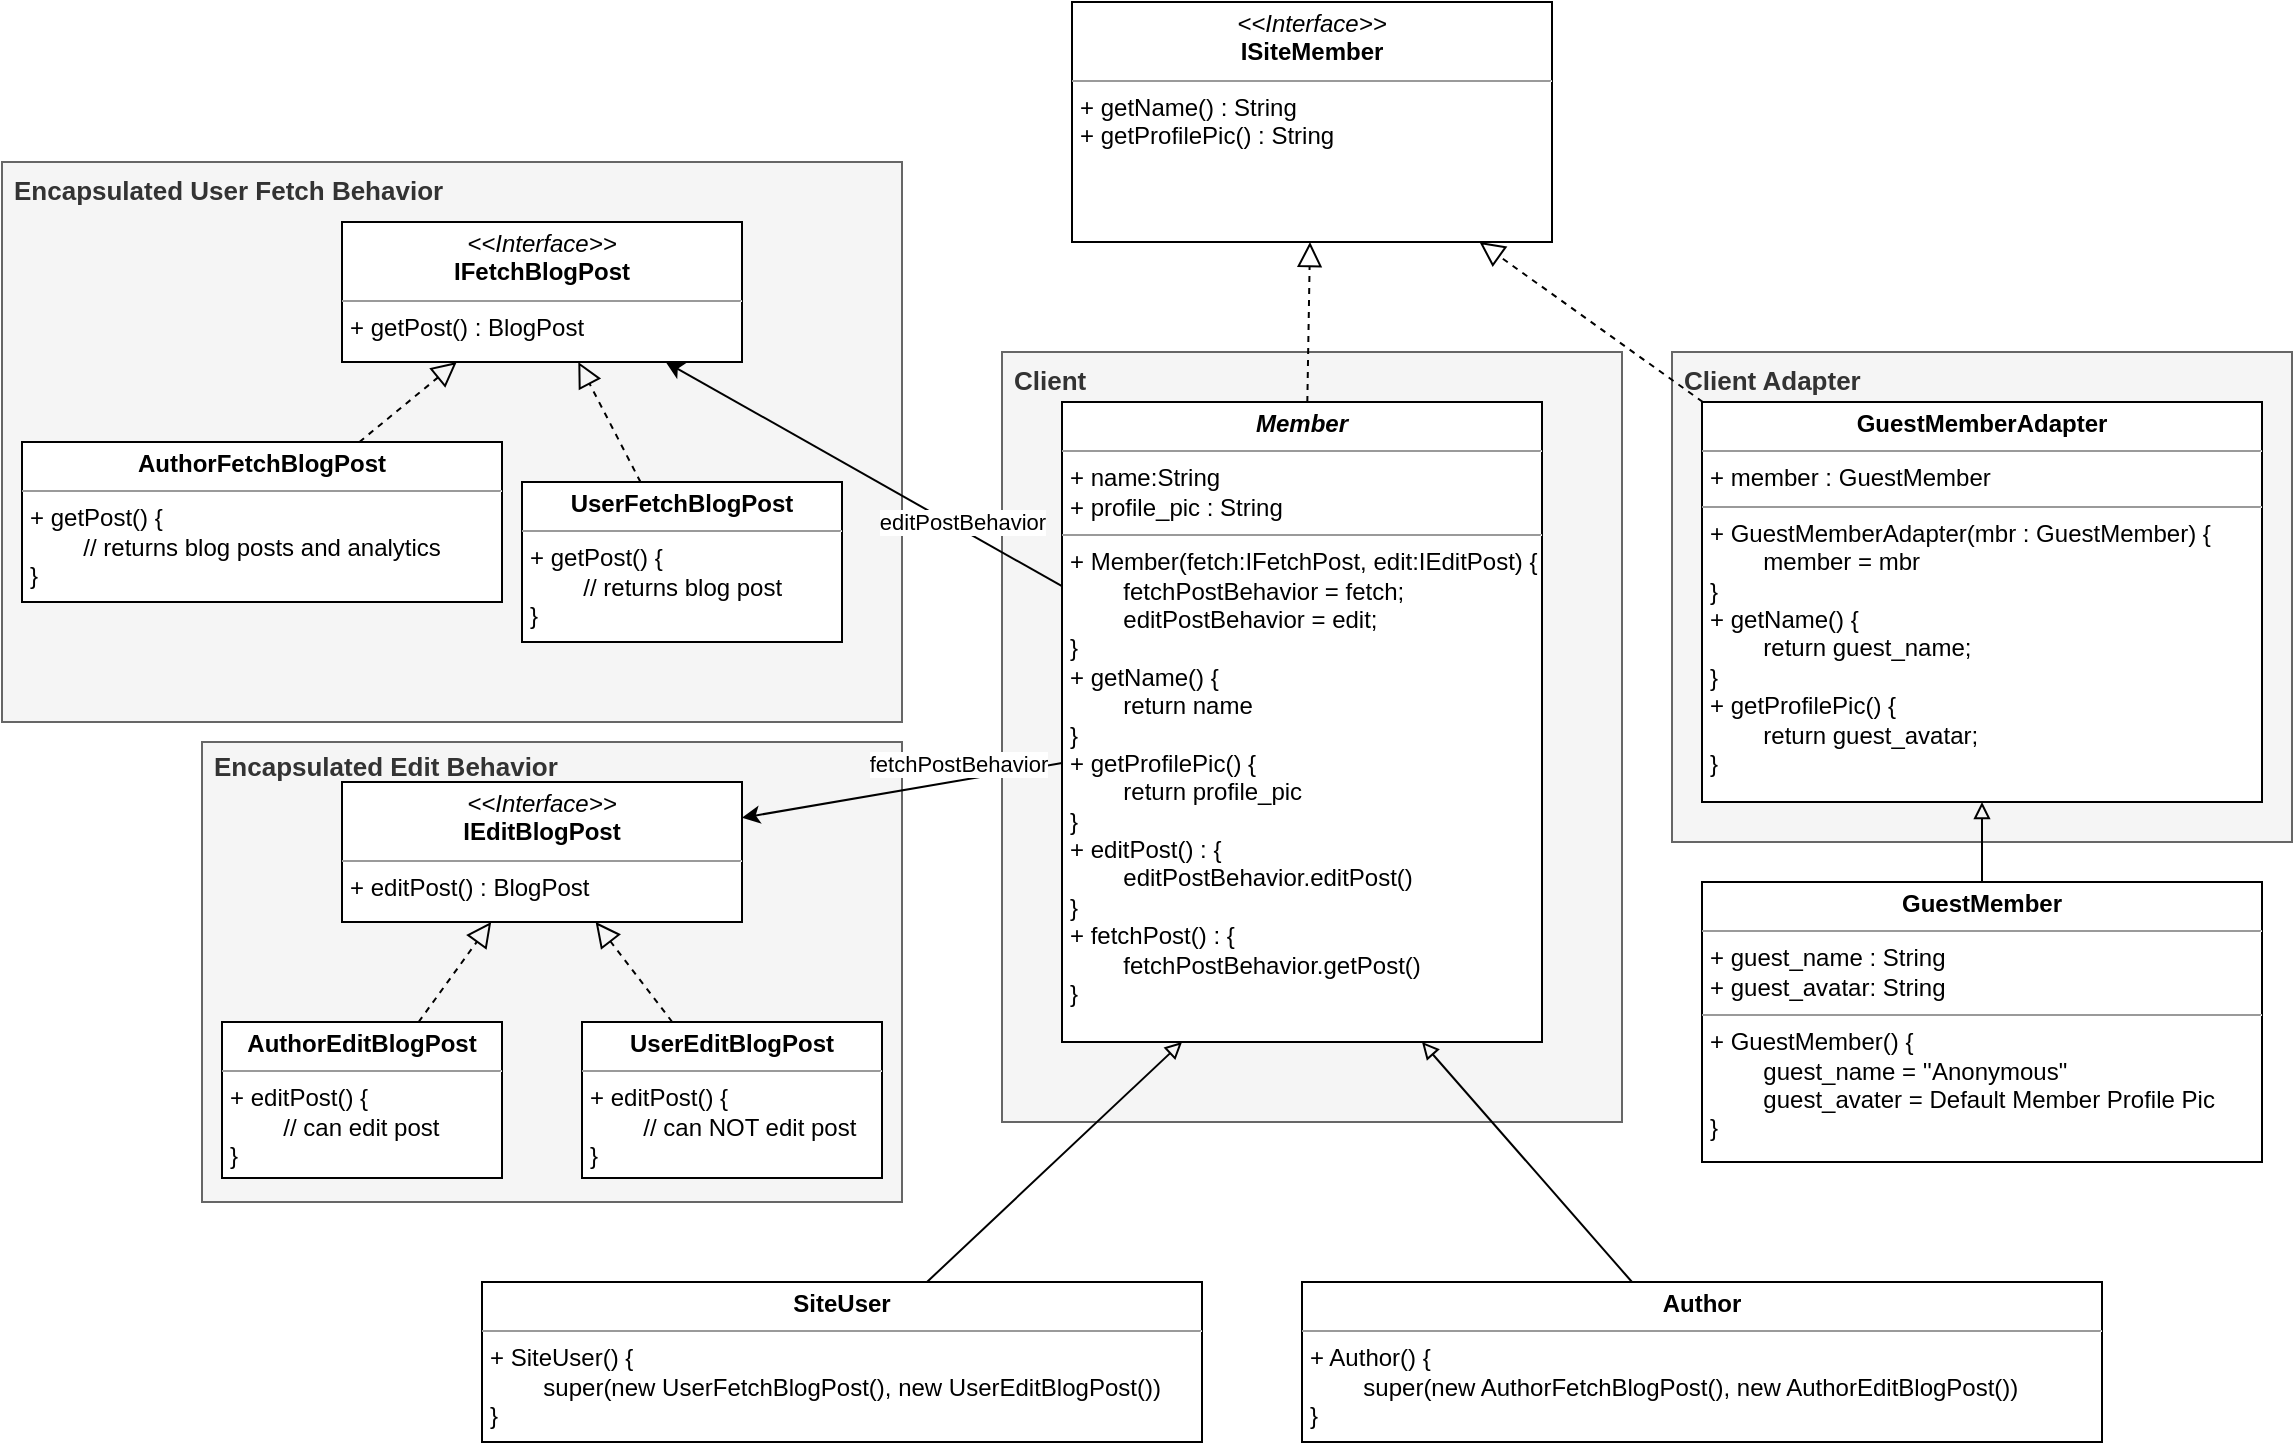 <mxfile version="15.4.0" type="device" pages="2"><diagram id="XrtvDIhMqBK5VEnWAUfs" name="Class Diagram"><mxGraphModel dx="1673" dy="2092" grid="1" gridSize="10" guides="1" tooltips="1" connect="1" arrows="1" fold="1" page="1" pageScale="1" pageWidth="850" pageHeight="1100" math="0" shadow="0"><root><mxCell id="0"/><mxCell id="1" style="" parent="0"/><mxCell id="hFMAbcyd12VDfenXDWFZ-21" value="Client Adapter" style="rounded=0;whiteSpace=wrap;html=1;align=left;verticalAlign=top;fontSize=13;fillColor=#f5f5f5;strokeColor=#666666;fontColor=#333333;fontStyle=1;spacingLeft=4;" parent="1" vertex="1"><mxGeometry x="915" y="-865" width="310" height="245" as="geometry"/></mxCell><mxCell id="hFMAbcyd12VDfenXDWFZ-20" value="Client" style="rounded=0;whiteSpace=wrap;html=1;align=left;verticalAlign=top;fontSize=13;fillColor=#f5f5f5;strokeColor=#666666;fontColor=#333333;fontStyle=1;spacingLeft=4;" parent="1" vertex="1"><mxGeometry x="580" y="-865" width="310" height="385" as="geometry"/></mxCell><mxCell id="hFMAbcyd12VDfenXDWFZ-1" value="&lt;p style=&quot;margin: 0px ; margin-top: 4px ; text-align: center&quot;&gt;&lt;i&gt;&amp;lt;&amp;lt;Interface&amp;gt;&amp;gt;&lt;/i&gt;&lt;br&gt;&lt;b&gt;ISiteMember&lt;/b&gt;&lt;/p&gt;&lt;hr size=&quot;1&quot;&gt;&lt;p style=&quot;margin: 0px ; margin-left: 4px&quot;&gt;&lt;/p&gt;&lt;p style=&quot;margin: 0px ; margin-left: 4px&quot;&gt;&lt;span&gt;+ getName() : String&lt;/span&gt;&lt;/p&gt;&lt;p style=&quot;margin: 0px ; margin-left: 4px&quot;&gt;&lt;span&gt;+ getProfilePic() : String&lt;/span&gt;&lt;/p&gt;" style="verticalAlign=top;align=left;overflow=fill;fontSize=12;fontFamily=Helvetica;html=1;" parent="1" vertex="1"><mxGeometry x="615" y="-1040" width="240" height="120" as="geometry"/></mxCell><mxCell id="hFMAbcyd12VDfenXDWFZ-2" value="&lt;p style=&quot;margin: 0px ; margin-top: 4px ; text-align: center&quot;&gt;&lt;b&gt;&lt;i&gt;Member&lt;/i&gt;&lt;/b&gt;&lt;/p&gt;&lt;hr size=&quot;1&quot;&gt;&lt;p style=&quot;margin: 0px ; margin-left: 4px&quot;&gt;+ name:String&lt;/p&gt;&lt;p style=&quot;margin: 0px ; margin-left: 4px&quot;&gt;+ profile_pic : String&lt;/p&gt;&lt;hr size=&quot;1&quot;&gt;&lt;p style=&quot;margin: 0px 0px 0px 4px&quot;&gt;&lt;span&gt;+ Member(fetch:IFetchPost, edit:IEditPost) {&lt;/span&gt;&lt;/p&gt;&lt;p style=&quot;margin: 0px 0px 0px 4px&quot;&gt;&lt;span&gt;&lt;span style=&quot;white-space: pre&quot;&gt;&#9;&lt;/span&gt;fetchPostBehavior = fetch;&lt;br&gt;&lt;/span&gt;&lt;/p&gt;&lt;p style=&quot;margin: 0px 0px 0px 4px&quot;&gt;&lt;span&gt;&lt;span style=&quot;white-space: pre&quot;&gt;&#9;&lt;/span&gt;editPostBehavior = edit;&lt;br&gt;&lt;/span&gt;&lt;/p&gt;&lt;p style=&quot;margin: 0px 0px 0px 4px&quot;&gt;&lt;span&gt;}&lt;/span&gt;&lt;/p&gt;&lt;p style=&quot;margin: 0px 0px 0px 4px&quot;&gt;&lt;span&gt;+ getName() {&lt;/span&gt;&lt;/p&gt;&lt;p style=&quot;margin: 0px 0px 0px 4px&quot;&gt;&lt;span&gt;&lt;span style=&quot;white-space: pre&quot;&gt;&#9;&lt;/span&gt;return name&lt;br&gt;&lt;/span&gt;&lt;/p&gt;&lt;p style=&quot;margin: 0px 0px 0px 4px&quot;&gt;&lt;span&gt;}&lt;/span&gt;&lt;/p&gt;&lt;p style=&quot;margin: 0px 0px 0px 4px&quot;&gt;&lt;span&gt;+ getProfilePic() {&lt;/span&gt;&lt;/p&gt;&lt;p style=&quot;margin: 0px 0px 0px 4px&quot;&gt;&lt;span&gt;&lt;span style=&quot;white-space: pre&quot;&gt;&#9;&lt;/span&gt;return profile_pic&lt;br&gt;&lt;/span&gt;&lt;/p&gt;&lt;p style=&quot;margin: 0px 0px 0px 4px&quot;&gt;&lt;span&gt;}&lt;/span&gt;&lt;/p&gt;&lt;p style=&quot;margin: 0px 0px 0px 4px&quot;&gt;&lt;span&gt;+ editPost() : {&lt;/span&gt;&lt;br&gt;&lt;/p&gt;&lt;p style=&quot;margin: 0px 0px 0px 4px&quot;&gt;&lt;span&gt;&#9;&lt;/span&gt;&lt;span&gt;&#9;&lt;/span&gt;&lt;span style=&quot;white-space: pre&quot;&gt;&#9;&lt;/span&gt;editPostBehavior.editPost()&lt;br&gt;&lt;/p&gt;&lt;p style=&quot;margin: 0px 0px 0px 4px&quot;&gt;}&lt;/p&gt;&lt;p style=&quot;margin: 0px 0px 0px 4px&quot;&gt;+ fetchPost() : {&lt;/p&gt;&lt;p style=&quot;margin: 0px 0px 0px 4px&quot;&gt;&lt;span&gt;&#9;&lt;/span&gt;&lt;span&gt;&#9;&lt;/span&gt;&lt;span style=&quot;white-space: pre&quot;&gt;&#9;&lt;/span&gt;fetchPostBehavior.getPost()&lt;br&gt;&lt;/p&gt;&lt;p style=&quot;margin: 0px 0px 0px 4px&quot;&gt;}&lt;/p&gt;" style="verticalAlign=top;align=left;overflow=fill;fontSize=12;fontFamily=Helvetica;html=1;" parent="1" vertex="1"><mxGeometry x="610" y="-840" width="240" height="320" as="geometry"/></mxCell><mxCell id="hFMAbcyd12VDfenXDWFZ-3" value="&lt;p style=&quot;margin: 0px ; margin-top: 4px ; text-align: center&quot;&gt;&lt;b&gt;SiteUser&lt;/b&gt;&lt;/p&gt;&lt;hr size=&quot;1&quot;&gt;&lt;p style=&quot;margin: 0px ; margin-left: 4px&quot;&gt;+ SiteUser() {&lt;/p&gt;&lt;p style=&quot;margin: 0px ; margin-left: 4px&quot;&gt;&lt;span style=&quot;white-space: pre&quot;&gt;&#9;&lt;/span&gt;super(new UserFetchBlogPost(), new UserEditBlogPost())&lt;br&gt;&lt;/p&gt;&lt;p style=&quot;margin: 0px ; margin-left: 4px&quot;&gt;}&lt;/p&gt;" style="verticalAlign=top;align=left;overflow=fill;fontSize=12;fontFamily=Helvetica;html=1;" parent="1" vertex="1"><mxGeometry x="320" y="-400" width="360" height="80" as="geometry"/></mxCell><mxCell id="hFMAbcyd12VDfenXDWFZ-4" value="&lt;p style=&quot;margin: 0px ; margin-top: 4px ; text-align: center&quot;&gt;&lt;b&gt;Author&lt;/b&gt;&lt;/p&gt;&lt;hr size=&quot;1&quot;&gt;&lt;p style=&quot;margin: 0px 0px 0px 4px&quot;&gt;+ Author() {&lt;/p&gt;&lt;p style=&quot;margin: 0px 0px 0px 4px&quot;&gt;&lt;span style=&quot;white-space: pre&quot;&gt;&#9;&lt;/span&gt;super(new AuthorFetchBlogPost(), new AuthorEditBlogPost())&lt;br&gt;&lt;/p&gt;&lt;p style=&quot;margin: 0px 0px 0px 4px&quot;&gt;}&lt;/p&gt;&lt;p style=&quot;margin: 0px 0px 0px 4px&quot;&gt;&lt;br&gt;&lt;/p&gt;" style="verticalAlign=top;align=left;overflow=fill;fontSize=12;fontFamily=Helvetica;html=1;" parent="1" vertex="1"><mxGeometry x="730" y="-400" width="400" height="80" as="geometry"/></mxCell><mxCell id="hFMAbcyd12VDfenXDWFZ-5" style="edgeStyle=none;rounded=0;orthogonalLoop=1;jettySize=auto;html=1;endArrow=block;endFill=0;entryX=0.25;entryY=1;entryDx=0;entryDy=0;" parent="1" source="hFMAbcyd12VDfenXDWFZ-3" target="hFMAbcyd12VDfenXDWFZ-2" edge="1"><mxGeometry relative="1" as="geometry"><mxPoint x="469.997" y="-380" as="sourcePoint"/><mxPoint x="543.663" y="-510" as="targetPoint"/></mxGeometry></mxCell><mxCell id="hFMAbcyd12VDfenXDWFZ-6" style="edgeStyle=none;rounded=0;orthogonalLoop=1;jettySize=auto;html=1;endArrow=block;endFill=0;entryX=0.75;entryY=1;entryDx=0;entryDy=0;" parent="1" source="hFMAbcyd12VDfenXDWFZ-4" target="hFMAbcyd12VDfenXDWFZ-2" edge="1"><mxGeometry relative="1" as="geometry"><mxPoint x="655" y="-390" as="sourcePoint"/><mxPoint x="725.286" y="-510" as="targetPoint"/></mxGeometry></mxCell><mxCell id="hFMAbcyd12VDfenXDWFZ-7" style="rounded=0;orthogonalLoop=1;jettySize=auto;html=1;dashed=1;endArrow=block;endFill=0;endSize=10;" parent="1" source="hFMAbcyd12VDfenXDWFZ-2" target="hFMAbcyd12VDfenXDWFZ-1" edge="1"><mxGeometry x="1702.9" y="-995" as="geometry"><mxPoint x="870.001" y="-780" as="sourcePoint"/><mxPoint x="770.001" y="-920" as="targetPoint"/></mxGeometry></mxCell><mxCell id="hFMAbcyd12VDfenXDWFZ-14" value="&lt;p style=&quot;margin: 0px ; margin-top: 4px ; text-align: center&quot;&gt;&lt;b&gt;GuestMemberAdapter&lt;/b&gt;&lt;/p&gt;&lt;hr size=&quot;1&quot;&gt;&lt;p style=&quot;margin: 0px 0px 0px 4px&quot;&gt;+ member : GuestMember&lt;/p&gt;&lt;hr size=&quot;1&quot;&gt;&lt;p style=&quot;margin: 0px ; margin-left: 4px&quot;&gt;+ GuestMemberAdapter(mbr : GuestMember) {&lt;/p&gt;&lt;p style=&quot;margin: 0px ; margin-left: 4px&quot;&gt;&lt;span&gt;&#9;&lt;/span&gt;&lt;span style=&quot;white-space: pre&quot;&gt;&#9;&lt;/span&gt;member = mbr&lt;br&gt;&lt;/p&gt;&lt;p style=&quot;margin: 0px ; margin-left: 4px&quot;&gt;}&lt;/p&gt;&lt;p style=&quot;margin: 0px 0px 0px 4px&quot;&gt;+ getName() {&lt;/p&gt;&lt;p style=&quot;margin: 0px 0px 0px 4px&quot;&gt;&lt;span&gt;&#9;&lt;/span&gt;&lt;span style=&quot;white-space: pre&quot;&gt;&#9;&lt;/span&gt;return guest_name;&lt;br&gt;&lt;/p&gt;&lt;p style=&quot;margin: 0px 0px 0px 4px&quot;&gt;}&lt;/p&gt;&lt;p style=&quot;margin: 0px 0px 0px 4px&quot;&gt;+ getProfilePic() {&lt;/p&gt;&lt;p style=&quot;margin: 0px 0px 0px 4px&quot;&gt;&lt;span&gt;&#9;&lt;/span&gt;&lt;span&gt;&#9;&lt;/span&gt;&lt;span style=&quot;white-space: pre&quot;&gt;&#9;&lt;/span&gt;return guest_avatar;&lt;br&gt;&lt;/p&gt;&lt;p style=&quot;margin: 0px 0px 0px 4px&quot;&gt;}&lt;/p&gt;" style="verticalAlign=top;align=left;overflow=fill;fontSize=12;fontFamily=Helvetica;html=1;" parent="1" vertex="1"><mxGeometry x="930" y="-840" width="280" height="200" as="geometry"/></mxCell><mxCell id="hFMAbcyd12VDfenXDWFZ-15" style="rounded=0;orthogonalLoop=1;jettySize=auto;html=1;dashed=1;endArrow=block;endFill=0;endSize=10;" parent="1" source="hFMAbcyd12VDfenXDWFZ-14" target="hFMAbcyd12VDfenXDWFZ-1" edge="1"><mxGeometry x="1712.9" y="-985" as="geometry"><mxPoint x="740" y="-830" as="sourcePoint"/><mxPoint x="740" y="-950" as="targetPoint"/></mxGeometry></mxCell><mxCell id="hFMAbcyd12VDfenXDWFZ-16" value="&lt;p style=&quot;margin: 0px ; margin-top: 4px ; text-align: center&quot;&gt;&lt;b&gt;GuestMember&lt;/b&gt;&lt;/p&gt;&lt;hr size=&quot;1&quot;&gt;&lt;p style=&quot;margin: 0px 0px 0px 4px&quot;&gt;+ guest_name : String&lt;/p&gt;&lt;p style=&quot;margin: 0px 0px 0px 4px&quot;&gt;+ guest_avatar: String&lt;/p&gt;&lt;hr size=&quot;1&quot;&gt;&lt;p style=&quot;margin: 0px ; margin-left: 4px&quot;&gt;+ GuestMember() {&lt;/p&gt;&lt;p style=&quot;margin: 0px ; margin-left: 4px&quot;&gt;&lt;span&gt;&#9;&lt;/span&gt;&lt;span style=&quot;white-space: pre&quot;&gt;&#9;&lt;/span&gt;guest_name = ''Anonymous&quot;&lt;br&gt;&lt;/p&gt;&lt;p style=&quot;margin: 0px ; margin-left: 4px&quot;&gt;&lt;span style=&quot;white-space: pre&quot;&gt;&#9;&lt;/span&gt;guest_avater = Default Member Profile Pic&lt;br&gt;&lt;/p&gt;&lt;p style=&quot;margin: 0px ; margin-left: 4px&quot;&gt;}&lt;/p&gt;&lt;p style=&quot;margin: 0px ; margin-left: 4px&quot;&gt;&lt;br&gt;&lt;/p&gt;" style="verticalAlign=top;align=left;overflow=fill;fontSize=12;fontFamily=Helvetica;html=1;" parent="1" vertex="1"><mxGeometry x="930" y="-600" width="280" height="140" as="geometry"/></mxCell><mxCell id="hFMAbcyd12VDfenXDWFZ-17" style="edgeStyle=none;rounded=0;orthogonalLoop=1;jettySize=auto;html=1;endArrow=block;endFill=0;" parent="1" source="hFMAbcyd12VDfenXDWFZ-16" target="hFMAbcyd12VDfenXDWFZ-14" edge="1"><mxGeometry relative="1" as="geometry"><mxPoint x="884" y="-510" as="sourcePoint"/><mxPoint x="852" y="-550" as="targetPoint"/></mxGeometry></mxCell><mxCell id="hFMAbcyd12VDfenXDWFZ-22" value="" style="group" parent="1" vertex="1" connectable="0"><mxGeometry x="180" y="-670" width="350" height="230" as="geometry"/></mxCell><mxCell id="hFMAbcyd12VDfenXDWFZ-19" value="Encapsulated Edit Behavior" style="rounded=0;whiteSpace=wrap;html=1;align=left;verticalAlign=top;fontSize=13;fillColor=#f5f5f5;strokeColor=#666666;fontColor=#333333;fontStyle=1;spacingLeft=4;spacingTop=-2;" parent="hFMAbcyd12VDfenXDWFZ-22" vertex="1"><mxGeometry width="350" height="230" as="geometry"/></mxCell><mxCell id="05ujCCYV9K1I_ZJYdH1_-2" value="&lt;p style=&quot;margin: 0px ; margin-top: 4px ; text-align: center&quot;&gt;&lt;i&gt;&amp;lt;&amp;lt;Interface&amp;gt;&amp;gt;&lt;/i&gt;&lt;br&gt;&lt;b&gt;IEditBlogPost&lt;/b&gt;&lt;/p&gt;&lt;hr size=&quot;1&quot;&gt;&lt;p style=&quot;margin: 0px ; margin-left: 4px&quot;&gt;&lt;/p&gt;&lt;p style=&quot;margin: 0px ; margin-left: 4px&quot;&gt;&lt;span&gt;+ editPost() : BlogPost&lt;/span&gt;&lt;/p&gt;" style="verticalAlign=top;align=left;overflow=fill;fontSize=12;fontFamily=Helvetica;html=1;" parent="hFMAbcyd12VDfenXDWFZ-22" vertex="1"><mxGeometry x="70" y="20" width="200" height="70" as="geometry"/></mxCell><mxCell id="05ujCCYV9K1I_ZJYdH1_-3" value="&lt;p style=&quot;margin: 0px ; margin-top: 4px ; text-align: center&quot;&gt;&lt;b&gt;AuthorEditBlogPost&lt;/b&gt;&lt;/p&gt;&lt;hr size=&quot;1&quot;&gt;&lt;p style=&quot;margin: 0px ; margin-left: 4px&quot;&gt;&lt;span&gt;+ editPost() {&lt;/span&gt;&lt;/p&gt;&lt;p style=&quot;margin: 0px ; margin-left: 4px&quot;&gt;&lt;span&gt;&lt;span style=&quot;white-space: pre&quot;&gt;&#9;&lt;/span&gt;// can edit post&lt;br&gt;&lt;/span&gt;&lt;/p&gt;&lt;p style=&quot;margin: 0px ; margin-left: 4px&quot;&gt;&lt;span&gt;}&lt;/span&gt;&lt;/p&gt;" style="verticalAlign=top;align=left;overflow=fill;fontSize=12;fontFamily=Helvetica;html=1;" parent="hFMAbcyd12VDfenXDWFZ-22" vertex="1"><mxGeometry x="10" y="140" width="140" height="78" as="geometry"/></mxCell><mxCell id="05ujCCYV9K1I_ZJYdH1_-29" value="&lt;p style=&quot;margin: 0px ; margin-top: 4px ; text-align: center&quot;&gt;&lt;b&gt;UserEditBlogPost&lt;/b&gt;&lt;/p&gt;&lt;hr size=&quot;1&quot;&gt;&lt;p style=&quot;margin: 0px ; margin-left: 4px&quot;&gt;&lt;span&gt;+ editPost() {&lt;/span&gt;&lt;/p&gt;&lt;p style=&quot;margin: 0px ; margin-left: 4px&quot;&gt;&lt;span&gt;&lt;span style=&quot;white-space: pre&quot;&gt;&#9;&lt;/span&gt;// can NOT edit post&lt;br&gt;&lt;/span&gt;&lt;/p&gt;&lt;p style=&quot;margin: 0px ; margin-left: 4px&quot;&gt;&lt;span&gt;}&lt;/span&gt;&lt;/p&gt;" style="verticalAlign=top;align=left;overflow=fill;fontSize=12;fontFamily=Helvetica;html=1;" parent="hFMAbcyd12VDfenXDWFZ-22" vertex="1"><mxGeometry x="190" y="140" width="150" height="78" as="geometry"/></mxCell><mxCell id="05ujCCYV9K1I_ZJYdH1_-6" style="rounded=0;orthogonalLoop=1;jettySize=auto;html=1;dashed=1;endArrow=block;endFill=0;endSize=10;" parent="hFMAbcyd12VDfenXDWFZ-22" source="05ujCCYV9K1I_ZJYdH1_-3" target="05ujCCYV9K1I_ZJYdH1_-2" edge="1"><mxGeometry x="860.07" y="225" as="geometry"/></mxCell><mxCell id="05ujCCYV9K1I_ZJYdH1_-30" style="rounded=0;orthogonalLoop=1;jettySize=auto;html=1;dashed=1;endArrow=block;endFill=0;endSize=10;" parent="hFMAbcyd12VDfenXDWFZ-22" source="05ujCCYV9K1I_ZJYdH1_-29" target="05ujCCYV9K1I_ZJYdH1_-2" edge="1"><mxGeometry x="870.07" y="235" as="geometry"><mxPoint x="629.174" y="432" as="sourcePoint"/><mxPoint x="655.207" y="390" as="targetPoint"/></mxGeometry></mxCell><mxCell id="hFMAbcyd12VDfenXDWFZ-10" style="edgeStyle=none;rounded=0;orthogonalLoop=1;jettySize=auto;html=1;fontSize=20;" parent="1" source="hFMAbcyd12VDfenXDWFZ-2" target="05ujCCYV9K1I_ZJYdH1_-2" edge="1"><mxGeometry relative="1" as="geometry"><mxPoint x="620" y="-753.871" as="sourcePoint"/><mxPoint x="325.077" y="-960" as="targetPoint"/></mxGeometry></mxCell><mxCell id="hFMAbcyd12VDfenXDWFZ-12" value="fetchPostBehavior" style="edgeLabel;html=1;align=center;verticalAlign=middle;resizable=0;points=[];" parent="hFMAbcyd12VDfenXDWFZ-10" vertex="1" connectable="0"><mxGeometry x="-0.132" relative="1" as="geometry"><mxPoint x="17" y="-12" as="offset"/></mxGeometry></mxCell><mxCell id="hFMAbcyd12VDfenXDWFZ-23" value="" style="group" parent="1" vertex="1" connectable="0"><mxGeometry x="80" y="-960" width="450" height="280" as="geometry"/></mxCell><mxCell id="hFMAbcyd12VDfenXDWFZ-18" value="Encapsulated User Fetch Behavior" style="rounded=0;whiteSpace=wrap;html=1;align=left;verticalAlign=top;fontSize=13;fillColor=#f5f5f5;strokeColor=#666666;fontColor=#333333;fontStyle=1;spacingLeft=4;" parent="hFMAbcyd12VDfenXDWFZ-23" vertex="1"><mxGeometry width="450" height="280" as="geometry"/></mxCell><mxCell id="05ujCCYV9K1I_ZJYdH1_-37" value="&lt;p style=&quot;margin: 0px ; margin-top: 4px ; text-align: center&quot;&gt;&lt;i&gt;&amp;lt;&amp;lt;Interface&amp;gt;&amp;gt;&lt;/i&gt;&lt;br&gt;&lt;b&gt;IFetchBlogPost&lt;/b&gt;&lt;/p&gt;&lt;hr size=&quot;1&quot;&gt;&lt;p style=&quot;margin: 0px ; margin-left: 4px&quot;&gt;&lt;/p&gt;&lt;p style=&quot;margin: 0px ; margin-left: 4px&quot;&gt;&lt;span&gt;+ getPost() : BlogPost&lt;/span&gt;&lt;br&gt;&lt;/p&gt;" style="verticalAlign=top;align=left;overflow=fill;fontSize=12;fontFamily=Helvetica;html=1;" parent="hFMAbcyd12VDfenXDWFZ-23" vertex="1"><mxGeometry x="170" y="30" width="200" height="70" as="geometry"/></mxCell><mxCell id="05ujCCYV9K1I_ZJYdH1_-38" value="&lt;p style=&quot;margin: 0px ; margin-top: 4px ; text-align: center&quot;&gt;&lt;b&gt;AuthorFetchBlogPost&lt;/b&gt;&lt;/p&gt;&lt;hr size=&quot;1&quot;&gt;&lt;p style=&quot;margin: 0px ; margin-left: 4px&quot;&gt;&lt;span&gt;+ getPost() {&lt;/span&gt;&lt;/p&gt;&lt;p style=&quot;margin: 0px ; margin-left: 4px&quot;&gt;&lt;span&gt;&lt;span style=&quot;white-space: pre&quot;&gt;&#9;&lt;/span&gt;// returns blog posts and analytics&lt;br&gt;&lt;/span&gt;&lt;/p&gt;&lt;p style=&quot;margin: 0px ; margin-left: 4px&quot;&gt;&lt;span&gt;}&lt;/span&gt;&lt;/p&gt;" style="verticalAlign=top;align=left;overflow=fill;fontSize=12;fontFamily=Helvetica;html=1;" parent="hFMAbcyd12VDfenXDWFZ-23" vertex="1"><mxGeometry x="10" y="140" width="240" height="80" as="geometry"/></mxCell><mxCell id="05ujCCYV9K1I_ZJYdH1_-40" value="&lt;p style=&quot;margin: 0px ; margin-top: 4px ; text-align: center&quot;&gt;&lt;b&gt;UserFetchBlogPost&lt;/b&gt;&lt;/p&gt;&lt;hr size=&quot;1&quot;&gt;&lt;p style=&quot;margin: 0px 0px 0px 4px&quot;&gt;+ getPost() {&lt;/p&gt;&lt;p style=&quot;margin: 0px 0px 0px 4px&quot;&gt;&lt;span&gt;&#9;&lt;/span&gt;&lt;span style=&quot;white-space: pre&quot;&gt;&#9;&lt;/span&gt;// returns blog post&lt;br&gt;&lt;/p&gt;&lt;p style=&quot;margin: 0px 0px 0px 4px&quot;&gt;}&lt;/p&gt;" style="verticalAlign=top;align=left;overflow=fill;fontSize=12;fontFamily=Helvetica;html=1;" parent="hFMAbcyd12VDfenXDWFZ-23" vertex="1"><mxGeometry x="260" y="160" width="160" height="80" as="geometry"/></mxCell><mxCell id="05ujCCYV9K1I_ZJYdH1_-39" style="rounded=0;orthogonalLoop=1;jettySize=auto;html=1;dashed=1;endArrow=block;endFill=0;endSize=10;" parent="hFMAbcyd12VDfenXDWFZ-23" source="05ujCCYV9K1I_ZJYdH1_-38" target="05ujCCYV9K1I_ZJYdH1_-37" edge="1"><mxGeometry x="1790.07" y="-525" as="geometry"/></mxCell><mxCell id="05ujCCYV9K1I_ZJYdH1_-41" style="rounded=0;orthogonalLoop=1;jettySize=auto;html=1;dashed=1;endArrow=block;endFill=0;endSize=10;" parent="hFMAbcyd12VDfenXDWFZ-23" source="05ujCCYV9K1I_ZJYdH1_-40" target="05ujCCYV9K1I_ZJYdH1_-37" edge="1"><mxGeometry x="1800.07" y="-515" as="geometry"><mxPoint x="1559.174" y="-318" as="sourcePoint"/><mxPoint x="1585.207" y="-360" as="targetPoint"/></mxGeometry></mxCell><mxCell id="hFMAbcyd12VDfenXDWFZ-9" style="edgeStyle=none;rounded=0;orthogonalLoop=1;jettySize=auto;html=1;fontSize=20;" parent="1" source="hFMAbcyd12VDfenXDWFZ-2" target="05ujCCYV9K1I_ZJYdH1_-37" edge="1"><mxGeometry relative="1" as="geometry"><mxPoint x="-380" y="-753.832" as="sourcePoint"/><mxPoint x="180" y="-995" as="targetPoint"/></mxGeometry></mxCell><mxCell id="hFMAbcyd12VDfenXDWFZ-11" value="editPostBehavior" style="edgeLabel;html=1;align=center;verticalAlign=middle;resizable=0;points=[];" parent="hFMAbcyd12VDfenXDWFZ-9" vertex="1" connectable="0"><mxGeometry x="0.132" relative="1" as="geometry"><mxPoint x="62" y="31" as="offset"/></mxGeometry></mxCell></root></mxGraphModel></diagram><diagram id="pE3Px2zt7LhlgwuOOgEY" name="OLD"><mxGraphModel dx="4913" dy="3431" grid="1" gridSize="10" guides="1" tooltips="1" connect="1" arrows="1" fold="1" page="1" pageScale="1" pageWidth="850" pageHeight="1100" math="0" shadow="0"><root><mxCell id="bP4ab028Jie5jDn1n87I-0"/><mxCell id="bP4ab028Jie5jDn1n87I-1" parent="bP4ab028Jie5jDn1n87I-0"/><mxCell id="4MwE_EPExAXa7MUNj5uo-0" style="edgeStyle=none;rounded=0;orthogonalLoop=1;jettySize=auto;html=1;endArrow=block;endFill=0;" edge="1" parent="bP4ab028Jie5jDn1n87I-1" source="4MwE_EPExAXa7MUNj5uo-2" target="4MwE_EPExAXa7MUNj5uo-15"><mxGeometry relative="1" as="geometry"><mxPoint x="-51.411" as="sourcePoint"/><mxPoint x="-208.39" y="-170" as="targetPoint"/></mxGeometry></mxCell><mxCell id="4MwE_EPExAXa7MUNj5uo-1" style="edgeStyle=none;rounded=0;orthogonalLoop=1;jettySize=auto;html=1;endArrow=block;endFill=0;" edge="1" parent="bP4ab028Jie5jDn1n87I-1" source="4MwE_EPExAXa7MUNj5uo-3" target="4MwE_EPExAXa7MUNj5uo-15"><mxGeometry relative="1" as="geometry"><mxPoint x="64.432" as="sourcePoint"/><mxPoint x="-65.847" y="-170" as="targetPoint"/></mxGeometry></mxCell><mxCell id="4MwE_EPExAXa7MUNj5uo-2" value="&lt;p style=&quot;margin: 0px ; margin-top: 4px ; text-align: center&quot;&gt;&lt;b&gt;SiteUser&lt;/b&gt;&lt;/p&gt;&lt;hr size=&quot;1&quot;&gt;&lt;p style=&quot;margin: 0px 0px 0px 4px&quot;&gt;+ editPostBehavior : UserEditBlogPost&lt;/p&gt;&lt;p style=&quot;margin: 0px 0px 0px 4px&quot;&gt;+ fetchPostBehavior : UserFetchBlogPost&lt;/p&gt;&lt;hr size=&quot;1&quot;&gt;&lt;p style=&quot;margin: 0px ; margin-left: 4px&quot;&gt;+ getProfile() {&lt;/p&gt;&lt;p style=&quot;margin: 0px ; margin-left: 4px&quot;&gt;&lt;span style=&quot;white-space: pre&quot;&gt;&#9;&lt;/span&gt;// returns name, posts liked, and &lt;br&gt;&lt;span style=&quot;white-space: pre&quot;&gt;&#9;&lt;/span&gt;commets made&amp;nbsp;&lt;br&gt;&lt;/p&gt;&lt;p style=&quot;margin: 0px ; margin-left: 4px&quot;&gt;}&lt;/p&gt;" style="verticalAlign=top;align=left;overflow=fill;fontSize=12;fontFamily=Helvetica;html=1;" vertex="1" parent="bP4ab028Jie5jDn1n87I-1"><mxGeometry x="-440" y="-90" width="270" height="140" as="geometry"/></mxCell><mxCell id="4MwE_EPExAXa7MUNj5uo-3" value="&lt;p style=&quot;margin: 0px ; margin-top: 4px ; text-align: center&quot;&gt;&lt;b&gt;Author&lt;/b&gt;&lt;/p&gt;&lt;hr size=&quot;1&quot;&gt;&lt;p style=&quot;margin: 0px 0px 0px 4px&quot;&gt;+ editPostBehavior : AuthorEditBlogPost&lt;/p&gt;&lt;p style=&quot;margin: 0px 0px 0px 4px&quot;&gt;+ fetchPostBehavior : AuthorFetchBlogPost&lt;/p&gt;&lt;hr size=&quot;1&quot;&gt;&lt;p style=&quot;margin: 0px 0px 0px 4px&quot;&gt;+ getProfile() {&lt;/p&gt;&lt;p style=&quot;margin: 0px 0px 0px 4px&quot;&gt;&lt;span&gt;&#9;&lt;/span&gt;&lt;span style=&quot;white-space: pre&quot;&gt;&#9;&lt;/span&gt;// returns name, authored posts and&amp;nbsp;&lt;/p&gt;&lt;p style=&quot;margin: 0px 0px 0px 4px&quot;&gt;&lt;span style=&quot;white-space: pre&quot;&gt;&#9;&lt;/span&gt;comments&amp;nbsp;&lt;br&gt;&lt;/p&gt;&lt;p style=&quot;margin: 0px 0px 0px 4px&quot;&gt;}&lt;/p&gt;" style="verticalAlign=top;align=left;overflow=fill;fontSize=12;fontFamily=Helvetica;html=1;" vertex="1" parent="bP4ab028Jie5jDn1n87I-1"><mxGeometry x="-130" y="-90" width="230" height="140" as="geometry"/></mxCell><mxCell id="4MwE_EPExAXa7MUNj5uo-4" style="edgeStyle=none;rounded=0;orthogonalLoop=1;jettySize=auto;html=1;endArrow=classic;endFill=1;" edge="1" parent="bP4ab028Jie5jDn1n87I-1" source="4MwE_EPExAXa7MUNj5uo-5" target="4MwE_EPExAXa7MUNj5uo-16"><mxGeometry relative="1" as="geometry"/></mxCell><mxCell id="4MwE_EPExAXa7MUNj5uo-5" value="&lt;p style=&quot;margin: 0px ; margin-top: 4px ; text-align: center&quot;&gt;&lt;b&gt;MemberProfile&lt;/b&gt;&lt;/p&gt;&lt;hr size=&quot;1&quot;&gt;&lt;p style=&quot;margin: 0px 0px 0px 4px&quot;&gt;+ emailProfile : EmailProfile&lt;br&gt;&lt;/p&gt;&lt;hr size=&quot;1&quot;&gt;&lt;p style=&quot;margin: 0px 0px 0px 4px&quot;&gt;+ getUserInfo() {&lt;br style=&quot;padding: 0px ; margin: 0px&quot;&gt;&amp;nbsp; &amp;nbsp; &amp;nbsp; &amp;nbsp; // returns name, profile picture&lt;/p&gt;&lt;p style=&quot;margin: 0px 0px 0px 4px&quot;&gt;&lt;span&gt;&#9;&lt;/span&gt;&lt;span&gt;&#9;&lt;/span&gt;emailProfile.getUserInfo()&lt;br style=&quot;padding: 0px ; margin: 0px&quot;&gt;}&lt;br style=&quot;padding: 0px ; margin: 0px&quot;&gt;+ getUserActivity() {&lt;/p&gt;&lt;p style=&quot;margin: 0px 0px 0px 4px&quot;&gt;&lt;span&gt;&#9;&lt;/span&gt;&lt;span&gt;&#9;&lt;/span&gt;// returns posts, comments&lt;br&gt;&lt;/p&gt;&lt;p style=&quot;margin: 0px 0px 0px 4px&quot;&gt;&lt;span&gt;&#9;&lt;/span&gt;&lt;span&gt;&#9;&lt;/span&gt;emailProfile.getUserActivity&lt;br style=&quot;padding: 0px ; margin: 0px&quot;&gt;}&lt;/p&gt;" style="verticalAlign=top;align=left;overflow=fill;fontSize=12;fontFamily=Helvetica;html=1;" vertex="1" parent="bP4ab028Jie5jDn1n87I-1"><mxGeometry x="20" y="-540" width="270" height="180" as="geometry"/></mxCell><mxCell id="4MwE_EPExAXa7MUNj5uo-6" value="&lt;p style=&quot;margin: 0px ; margin-top: 4px ; text-align: center&quot;&gt;&lt;b&gt;ProfileAdapter&lt;/b&gt;&lt;/p&gt;&lt;hr size=&quot;1&quot;&gt;&lt;p style=&quot;margin: 0px 0px 0px 4px&quot;&gt;+&amp;nbsp;&lt;/p&gt;&lt;hr size=&quot;1&quot;&gt;&lt;p style=&quot;margin: 0px ; margin-left: 4px&quot;&gt;+ getName() {&lt;/p&gt;&lt;p style=&quot;margin: 0px ; margin-left: 4px&quot;&gt;&lt;span style=&quot;white-space: pre&quot;&gt;&#9;&lt;/span&gt;// returns user name&lt;br&gt;&lt;/p&gt;&lt;p style=&quot;margin: 0px ; margin-left: 4px&quot;&gt;}&lt;/p&gt;&lt;p style=&quot;margin: 0px ; margin-left: 4px&quot;&gt;+ getMemberActivity() {&lt;/p&gt;&lt;p style=&quot;margin: 0px ; margin-left: 4px&quot;&gt;&lt;span style=&quot;white-space: pre&quot;&gt;&#9;&lt;/span&gt;// returns posts and comments&lt;br&gt;&lt;/p&gt;&lt;p style=&quot;margin: 0px ; margin-left: 4px&quot;&gt;}&lt;/p&gt;" style="verticalAlign=top;align=left;overflow=fill;fontSize=12;fontFamily=Helvetica;html=1;" vertex="1" parent="bP4ab028Jie5jDn1n87I-1"><mxGeometry x="-430" y="250" width="270" height="180" as="geometry"/></mxCell><mxCell id="4MwE_EPExAXa7MUNj5uo-7" value="&lt;p style=&quot;margin: 0px ; margin-top: 4px ; text-align: center&quot;&gt;&lt;i&gt;&amp;lt;&amp;lt;Interface&amp;gt;&amp;gt;&lt;/i&gt;&lt;br&gt;&lt;b&gt;ISiteMember&lt;/b&gt;&lt;/p&gt;&lt;hr size=&quot;1&quot;&gt;&lt;p style=&quot;margin: 0px ; margin-left: 4px&quot;&gt;&lt;/p&gt;&lt;p style=&quot;margin: 0px ; margin-left: 4px&quot;&gt;&lt;span&gt;+ getName() : String&lt;/span&gt;&lt;/p&gt;&lt;p style=&quot;margin: 0px ; margin-left: 4px&quot;&gt;&lt;span&gt;+ getProfilePic() :&lt;/span&gt;&lt;/p&gt;" style="verticalAlign=top;align=left;overflow=fill;fontSize=12;fontFamily=Helvetica;html=1;" vertex="1" parent="bP4ab028Jie5jDn1n87I-1"><mxGeometry x="-440" y="-640" width="210" height="80" as="geometry"/></mxCell><mxCell id="4MwE_EPExAXa7MUNj5uo-8" style="rounded=0;orthogonalLoop=1;jettySize=auto;html=1;dashed=1;endArrow=block;endFill=0;endSize=10;" edge="1" parent="bP4ab028Jie5jDn1n87I-1" source="4MwE_EPExAXa7MUNj5uo-15" target="4MwE_EPExAXa7MUNj5uo-7"><mxGeometry x="626.47" y="-635" as="geometry"><mxPoint x="-109.528" y="-460" as="sourcePoint"/><mxPoint x="-48.0" y="-560" as="targetPoint"/></mxGeometry></mxCell><mxCell id="4MwE_EPExAXa7MUNj5uo-9" style="edgeStyle=none;rounded=0;orthogonalLoop=1;jettySize=auto;html=1;endArrow=block;endFill=0;dashed=1;endSize=10;" edge="1" parent="bP4ab028Jie5jDn1n87I-1" source="4MwE_EPExAXa7MUNj5uo-10" target="4MwE_EPExAXa7MUNj5uo-7"><mxGeometry relative="1" as="geometry"/></mxCell><mxCell id="4MwE_EPExAXa7MUNj5uo-10" value="&lt;p style=&quot;margin: 0px ; margin-top: 4px ; text-align: center&quot;&gt;&lt;b&gt;GuestMemberAdapter&lt;/b&gt;&lt;/p&gt;&lt;hr size=&quot;1&quot;&gt;&lt;p style=&quot;margin: 0px 0px 0px 4px&quot;&gt;+ member : GuestMember&lt;/p&gt;&lt;hr size=&quot;1&quot;&gt;&lt;p style=&quot;margin: 0px ; margin-left: 4px&quot;&gt;+ GuestMemberAdapter(mbr : GuestMember) {&lt;/p&gt;&lt;p style=&quot;margin: 0px ; margin-left: 4px&quot;&gt;&lt;span&gt;&#9;&lt;/span&gt;&lt;span style=&quot;white-space: pre&quot;&gt;&#9;&lt;/span&gt;member = mbr&lt;br&gt;&lt;/p&gt;&lt;p style=&quot;margin: 0px ; margin-left: 4px&quot;&gt;}&lt;/p&gt;&lt;p style=&quot;margin: 0px 0px 0px 4px&quot;&gt;+ getName() {&lt;/p&gt;&lt;p style=&quot;margin: 0px 0px 0px 4px&quot;&gt;&lt;span&gt;&#9;&lt;/span&gt;&lt;span style=&quot;white-space: pre&quot;&gt;&#9;&lt;/span&gt;return guest_name;&lt;br&gt;&lt;/p&gt;&lt;p style=&quot;margin: 0px 0px 0px 4px&quot;&gt;}&lt;/p&gt;&lt;p style=&quot;margin: 0px 0px 0px 4px&quot;&gt;+ getProfilePic() {&lt;/p&gt;&lt;p style=&quot;margin: 0px 0px 0px 4px&quot;&gt;&lt;span&gt;&#9;&lt;/span&gt;&lt;span&gt;&#9;&lt;/span&gt;&lt;span style=&quot;white-space: pre&quot;&gt;&#9;&lt;/span&gt;return guest_avatar;&lt;br&gt;&lt;/p&gt;&lt;p style=&quot;margin: 0px 0px 0px 4px&quot;&gt;}&lt;/p&gt;" style="verticalAlign=top;align=left;overflow=fill;fontSize=12;fontFamily=Helvetica;html=1;" vertex="1" parent="bP4ab028Jie5jDn1n87I-1"><mxGeometry x="-580" y="-450" width="270" height="200" as="geometry"/></mxCell><mxCell id="4MwE_EPExAXa7MUNj5uo-11" style="edgeStyle=none;rounded=0;orthogonalLoop=1;jettySize=auto;html=1;endArrow=block;endFill=0;" edge="1" parent="bP4ab028Jie5jDn1n87I-1" source="4MwE_EPExAXa7MUNj5uo-12" target="4MwE_EPExAXa7MUNj5uo-10"><mxGeometry relative="1" as="geometry"/></mxCell><mxCell id="4MwE_EPExAXa7MUNj5uo-12" value="&lt;p style=&quot;margin: 0px ; margin-top: 4px ; text-align: center&quot;&gt;&lt;b&gt;GuestMember&lt;/b&gt;&lt;/p&gt;&lt;hr size=&quot;1&quot;&gt;&lt;p style=&quot;margin: 0px 0px 0px 4px&quot;&gt;+ guest_name : String&lt;/p&gt;&lt;p style=&quot;margin: 0px 0px 0px 4px&quot;&gt;+ guest_avatar: String&lt;/p&gt;&lt;hr size=&quot;1&quot;&gt;&lt;p style=&quot;margin: 0px ; margin-left: 4px&quot;&gt;+ GuestMember() {&lt;/p&gt;&lt;p style=&quot;margin: 0px ; margin-left: 4px&quot;&gt;&lt;span&gt;&#9;&lt;/span&gt;&lt;span style=&quot;white-space: pre&quot;&gt;&#9;&lt;/span&gt;guest_name = ''Anonymous&quot;&lt;br&gt;&lt;/p&gt;&lt;p style=&quot;margin: 0px ; margin-left: 4px&quot;&gt;&lt;span style=&quot;white-space: pre&quot;&gt;&#9;&lt;/span&gt;guest_avater = Default Member Profile Pic&lt;br&gt;&lt;/p&gt;&lt;p style=&quot;margin: 0px ; margin-left: 4px&quot;&gt;}&lt;/p&gt;&lt;p style=&quot;margin: 0px ; margin-left: 4px&quot;&gt;&lt;br&gt;&lt;/p&gt;" style="verticalAlign=top;align=left;overflow=fill;fontSize=12;fontFamily=Helvetica;html=1;" vertex="1" parent="bP4ab028Jie5jDn1n87I-1"><mxGeometry x="-790" y="-150" width="270" height="140" as="geometry"/></mxCell><mxCell id="4MwE_EPExAXa7MUNj5uo-13" value="&lt;p style=&quot;margin: 0px ; margin-top: 4px ; text-align: center&quot;&gt;&lt;b&gt;&lt;i&gt;Member&lt;/i&gt;&lt;/b&gt;&lt;/p&gt;&lt;hr size=&quot;1&quot;&gt;&lt;p style=&quot;margin: 0px ; margin-left: 4px&quot;&gt;+ editPostBehavior : IEditBlogPost&lt;/p&gt;&lt;p style=&quot;margin: 0px ; margin-left: 4px&quot;&gt;+ fetchPostBehavior : IFetchBlogPost&lt;/p&gt;&lt;p style=&quot;margin: 0px ; margin-left: 4px&quot;&gt;+ username&lt;/p&gt;&lt;p style=&quot;margin: 0px ; margin-left: 4px&quot;&gt;+ profile_picture&lt;/p&gt;&lt;p style=&quot;margin: 0px ; margin-left: 4px&quot;&gt;- email&lt;/p&gt;&lt;p style=&quot;margin: 0px ; margin-left: 4px&quot;&gt;- password&lt;/p&gt;&lt;p style=&quot;margin: 0px ; margin-left: 4px&quot;&gt;+ name&lt;/p&gt;&lt;hr size=&quot;1&quot;&gt;&lt;p style=&quot;margin: 0px 0px 0px 4px&quot;&gt;+ &lt;i&gt;getProfile() : MemberProfile&lt;/i&gt;&lt;/p&gt;&lt;p style=&quot;margin: 0px 0px 0px 4px&quot;&gt;+ editPost() : {&lt;/p&gt;&lt;p style=&quot;margin: 0px 0px 0px 4px&quot;&gt;&lt;span&gt;&#9;&lt;/span&gt;&lt;span&gt;&#9;&lt;/span&gt;&lt;span style=&quot;white-space: pre&quot;&gt;&#9;&lt;/span&gt;editPostBehavior.editPost()&lt;br&gt;&lt;/p&gt;&lt;p style=&quot;margin: 0px 0px 0px 4px&quot;&gt;}&lt;/p&gt;&lt;p style=&quot;margin: 0px 0px 0px 4px&quot;&gt;+ fetchPost() : {&lt;/p&gt;&lt;p style=&quot;margin: 0px 0px 0px 4px&quot;&gt;&lt;span&gt;&#9;&lt;/span&gt;&lt;span&gt;&#9;&lt;/span&gt;&lt;span style=&quot;white-space: pre&quot;&gt;&#9;&lt;/span&gt;fetchPostBehavior.getPost()&lt;br&gt;&lt;/p&gt;&lt;p style=&quot;margin: 0px 0px 0px 4px&quot;&gt;}&lt;/p&gt;&lt;p style=&quot;margin: 0px 0px 0px 4px&quot;&gt;+ getName() : String&lt;/p&gt;&lt;p style=&quot;margin: 0px 0px 0px 4px&quot;&gt;+ getProfilePic() : String&lt;/p&gt;" style="verticalAlign=top;align=left;overflow=fill;fontSize=12;fontFamily=Helvetica;html=1;" vertex="1" parent="bP4ab028Jie5jDn1n87I-1"><mxGeometry x="-40" y="280" width="250" height="290" as="geometry"/></mxCell><mxCell id="4MwE_EPExAXa7MUNj5uo-14" style="edgeStyle=none;rounded=0;orthogonalLoop=1;jettySize=auto;html=1;endArrow=classic;endFill=1;" edge="1" parent="bP4ab028Jie5jDn1n87I-1" source="4MwE_EPExAXa7MUNj5uo-15" target="4MwE_EPExAXa7MUNj5uo-16"><mxGeometry relative="1" as="geometry"/></mxCell><mxCell id="4MwE_EPExAXa7MUNj5uo-15" value="&lt;p style=&quot;margin: 0px ; margin-top: 4px ; text-align: center&quot;&gt;&lt;b&gt;&lt;i&gt;Member&lt;/i&gt;&lt;/b&gt;&lt;/p&gt;&lt;hr size=&quot;1&quot;&gt;&lt;p style=&quot;margin: 0px ; margin-left: 4px&quot;&gt;+ editPostBehavior : IEditBlogPost&lt;/p&gt;&lt;p style=&quot;margin: 0px ; margin-left: 4px&quot;&gt;+ fetchPostBehavior : IFetchBlogPost&lt;/p&gt;&lt;p style=&quot;margin: 0px ; margin-left: 4px&quot;&gt;+ blogProfile : BlogProfile&lt;br&gt;&lt;/p&gt;&lt;hr size=&quot;1&quot;&gt;&lt;p style=&quot;margin: 0px 0px 0px 4px&quot;&gt;+ &lt;i&gt;getProfile() : &lt;/i&gt;BlogProfile&lt;/p&gt;&lt;p style=&quot;margin: 0px 0px 0px 4px&quot;&gt;+ editPost() : {&lt;/p&gt;&lt;p style=&quot;margin: 0px 0px 0px 4px&quot;&gt;&lt;span&gt;&#9;&lt;/span&gt;&lt;span&gt;&#9;&lt;/span&gt;&lt;span style=&quot;white-space: pre&quot;&gt;&#9;&lt;/span&gt;editPostBehavior.editPost()&lt;br&gt;&lt;/p&gt;&lt;p style=&quot;margin: 0px 0px 0px 4px&quot;&gt;}&lt;/p&gt;&lt;p style=&quot;margin: 0px 0px 0px 4px&quot;&gt;+ fetchPost() : {&lt;/p&gt;&lt;p style=&quot;margin: 0px 0px 0px 4px&quot;&gt;&lt;span&gt;&#9;&lt;/span&gt;&lt;span&gt;&#9;&lt;/span&gt;&lt;span style=&quot;white-space: pre&quot;&gt;&#9;&lt;/span&gt;fetchPostBehavior.getPost()&lt;br&gt;&lt;/p&gt;&lt;p style=&quot;margin: 0px 0px 0px 4px&quot;&gt;}&lt;/p&gt;" style="verticalAlign=top;align=left;overflow=fill;fontSize=12;fontFamily=Helvetica;html=1;" vertex="1" parent="bP4ab028Jie5jDn1n87I-1"><mxGeometry x="-260" y="-420" width="250" height="200" as="geometry"/></mxCell><mxCell id="4MwE_EPExAXa7MUNj5uo-16" value="&lt;p style=&quot;margin: 0px ; margin-top: 4px ; text-align: center&quot;&gt;&lt;b&gt;BlogProfile&lt;/b&gt;&lt;/p&gt;&lt;hr size=&quot;1&quot;&gt;&lt;p style=&quot;margin: 0px ; margin-left: 4px&quot;&gt;&lt;span&gt;+ username : String&lt;/span&gt;&lt;br&gt;&lt;/p&gt;&lt;p style=&quot;margin: 0px ; margin-left: 4px&quot;&gt;+ profile_picture : String&lt;br style=&quot;padding: 0px ; margin: 0px&quot;&gt;- password: String&lt;br style=&quot;padding: 0px ; margin: 0px&quot;&gt;+ posts : List&amp;lt;BlogPost&amp;gt;&lt;br style=&quot;padding: 0px ; margin: 0px&quot;&gt;+ comments : List&amp;lt;String&amp;gt;&lt;/p&gt;&lt;hr size=&quot;1&quot;&gt;&lt;p style=&quot;margin: 0px 0px 0px 4px&quot;&gt;&lt;span&gt;+ getUserInfo() {&lt;/span&gt;&lt;br&gt;&lt;/p&gt;&lt;p style=&quot;margin: 0px 0px 0px 4px&quot;&gt;&amp;nbsp;&amp;nbsp;&amp;nbsp;&amp;nbsp;// returns name, profile picture&lt;br style=&quot;padding: 0px ; margin: 0px&quot;&gt;}&lt;br style=&quot;padding: 0px ; margin: 0px&quot;&gt;+ getUserActivity() {&lt;br style=&quot;padding: 0px ; margin: 0px&quot;&gt;&amp;nbsp;&amp;nbsp;&amp;nbsp;&amp;nbsp;// returns posts, comments&lt;br style=&quot;padding: 0px ; margin: 0px&quot;&gt;}&lt;br&gt;&lt;/p&gt;" style="verticalAlign=top;align=left;overflow=fill;fontSize=12;fontFamily=Helvetica;html=1;" vertex="1" parent="bP4ab028Jie5jDn1n87I-1"><mxGeometry x="-170" y="-810" width="250" height="200" as="geometry"/></mxCell><mxCell id="4MwE_EPExAXa7MUNj5uo-17" value="&lt;p style=&quot;margin: 0px ; margin-top: 4px ; text-align: center&quot;&gt;&lt;b&gt;ProfileAdapter&lt;/b&gt;&lt;/p&gt;&lt;hr size=&quot;1&quot;&gt;&lt;p style=&quot;margin: 0px 0px 0px 4px&quot;&gt;+ emailProfile : EmailProfile&lt;/p&gt;&lt;hr size=&quot;1&quot;&gt;&lt;p style=&quot;margin: 0px ; margin-left: 4px&quot;&gt;+ getUserInfo() {&lt;br style=&quot;padding: 0px ; margin: 0px&quot;&gt;&amp;nbsp; &amp;nbsp; &amp;nbsp; &amp;nbsp; // returns name, profile picture&lt;/p&gt;&lt;p style=&quot;margin: 0px ; margin-left: 4px&quot;&gt;&lt;span style=&quot;white-space: pre&quot;&gt;&#9;&lt;/span&gt;emailProfile.getUserInfo()&lt;br style=&quot;padding: 0px ; margin: 0px&quot;&gt;}&lt;br style=&quot;padding: 0px ; margin: 0px&quot;&gt;+ getUserActivity() {&lt;/p&gt;&lt;p style=&quot;margin: 0px ; margin-left: 4px&quot;&gt;&lt;span style=&quot;white-space: pre&quot;&gt;&#9;&lt;/span&gt;// returns posts, comments&lt;br&gt;&lt;/p&gt;&lt;p style=&quot;margin: 0px ; margin-left: 4px&quot;&gt;&lt;span style=&quot;white-space: pre&quot;&gt;&#9;&lt;/span&gt;emailProfile.getUserActivity&lt;br style=&quot;padding: 0px ; margin: 0px&quot;&gt;}&lt;br&gt;&lt;/p&gt;" style="verticalAlign=top;align=left;overflow=fill;fontSize=12;fontFamily=Helvetica;html=1;" vertex="1" parent="bP4ab028Jie5jDn1n87I-1"><mxGeometry x="-720" y="220" width="270" height="190" as="geometry"/></mxCell><mxCell id="4MwE_EPExAXa7MUNj5uo-18" style="edgeStyle=none;rounded=0;orthogonalLoop=1;jettySize=auto;html=1;endArrow=classic;endFill=1;" edge="1" parent="bP4ab028Jie5jDn1n87I-1" source="4MwE_EPExAXa7MUNj5uo-19" target="4MwE_EPExAXa7MUNj5uo-5"><mxGeometry relative="1" as="geometry"/></mxCell><mxCell id="4MwE_EPExAXa7MUNj5uo-19" value="&lt;p style=&quot;margin: 0px ; margin-top: 4px ; text-align: center&quot;&gt;&lt;b&gt;EmailProfile&lt;/b&gt;&lt;/p&gt;&lt;hr size=&quot;1&quot;&gt;&lt;p style=&quot;margin: 0px 0px 0px 4px&quot;&gt;+ emailAddress: String&lt;/p&gt;&lt;hr size=&quot;1&quot;&gt;&lt;p style=&quot;margin: 0px ; margin-left: 4px&quot;&gt;+ getUserInfo() {&lt;/p&gt;&lt;p style=&quot;margin: 0px ; margin-left: 4px&quot;&gt;&amp;nbsp; &amp;nbsp; // returns email address&lt;/p&gt;&lt;p style=&quot;margin: 0px ; margin-left: 4px&quot;&gt;}&lt;/p&gt;&lt;p style=&quot;margin: 0px ; margin-left: 4px&quot;&gt;+ getUserActivity() {&lt;/p&gt;&lt;p style=&quot;margin: 0px ; margin-left: 4px&quot;&gt;&amp;nbsp; &amp;nbsp; // returns emails sent&lt;/p&gt;&lt;p style=&quot;margin: 0px ; margin-left: 4px&quot;&gt;}&lt;/p&gt;" style="verticalAlign=top;align=left;overflow=fill;fontSize=12;fontFamily=Helvetica;html=1;" vertex="1" parent="bP4ab028Jie5jDn1n87I-1"><mxGeometry x="60" y="-1040" width="150" height="160" as="geometry"/></mxCell></root></mxGraphModel></diagram></mxfile>